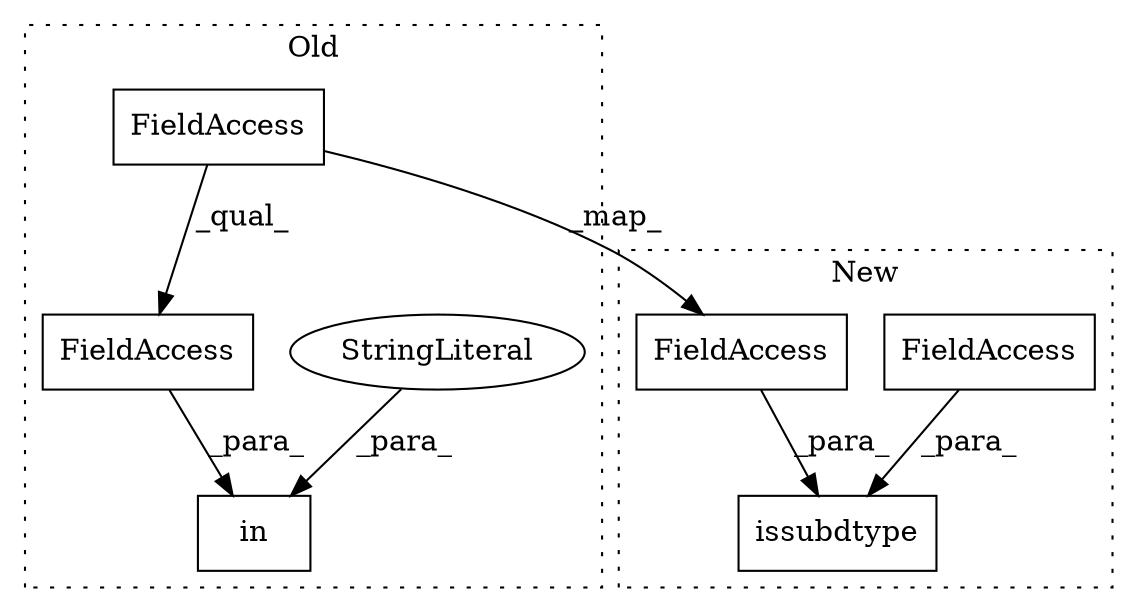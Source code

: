 digraph G {
subgraph cluster0 {
1 [label="in" a="105" s="11034" l="28" shape="box"];
4 [label="StringLiteral" a="45" s="11034" l="9" shape="ellipse"];
5 [label="FieldAccess" a="22" s="11047" l="15" shape="box"];
7 [label="FieldAccess" a="22" s="11047" l="10" shape="box"];
label = "Old";
style="dotted";
}
subgraph cluster1 {
2 [label="issubdtype" a="32" s="11065,11094" l="11,1" shape="box"];
3 [label="FieldAccess" a="22" s="11087" l="7" shape="box"];
6 [label="FieldAccess" a="22" s="11076" l="10" shape="box"];
label = "New";
style="dotted";
}
3 -> 2 [label="_para_"];
4 -> 1 [label="_para_"];
5 -> 1 [label="_para_"];
6 -> 2 [label="_para_"];
7 -> 5 [label="_qual_"];
7 -> 6 [label="_map_"];
}